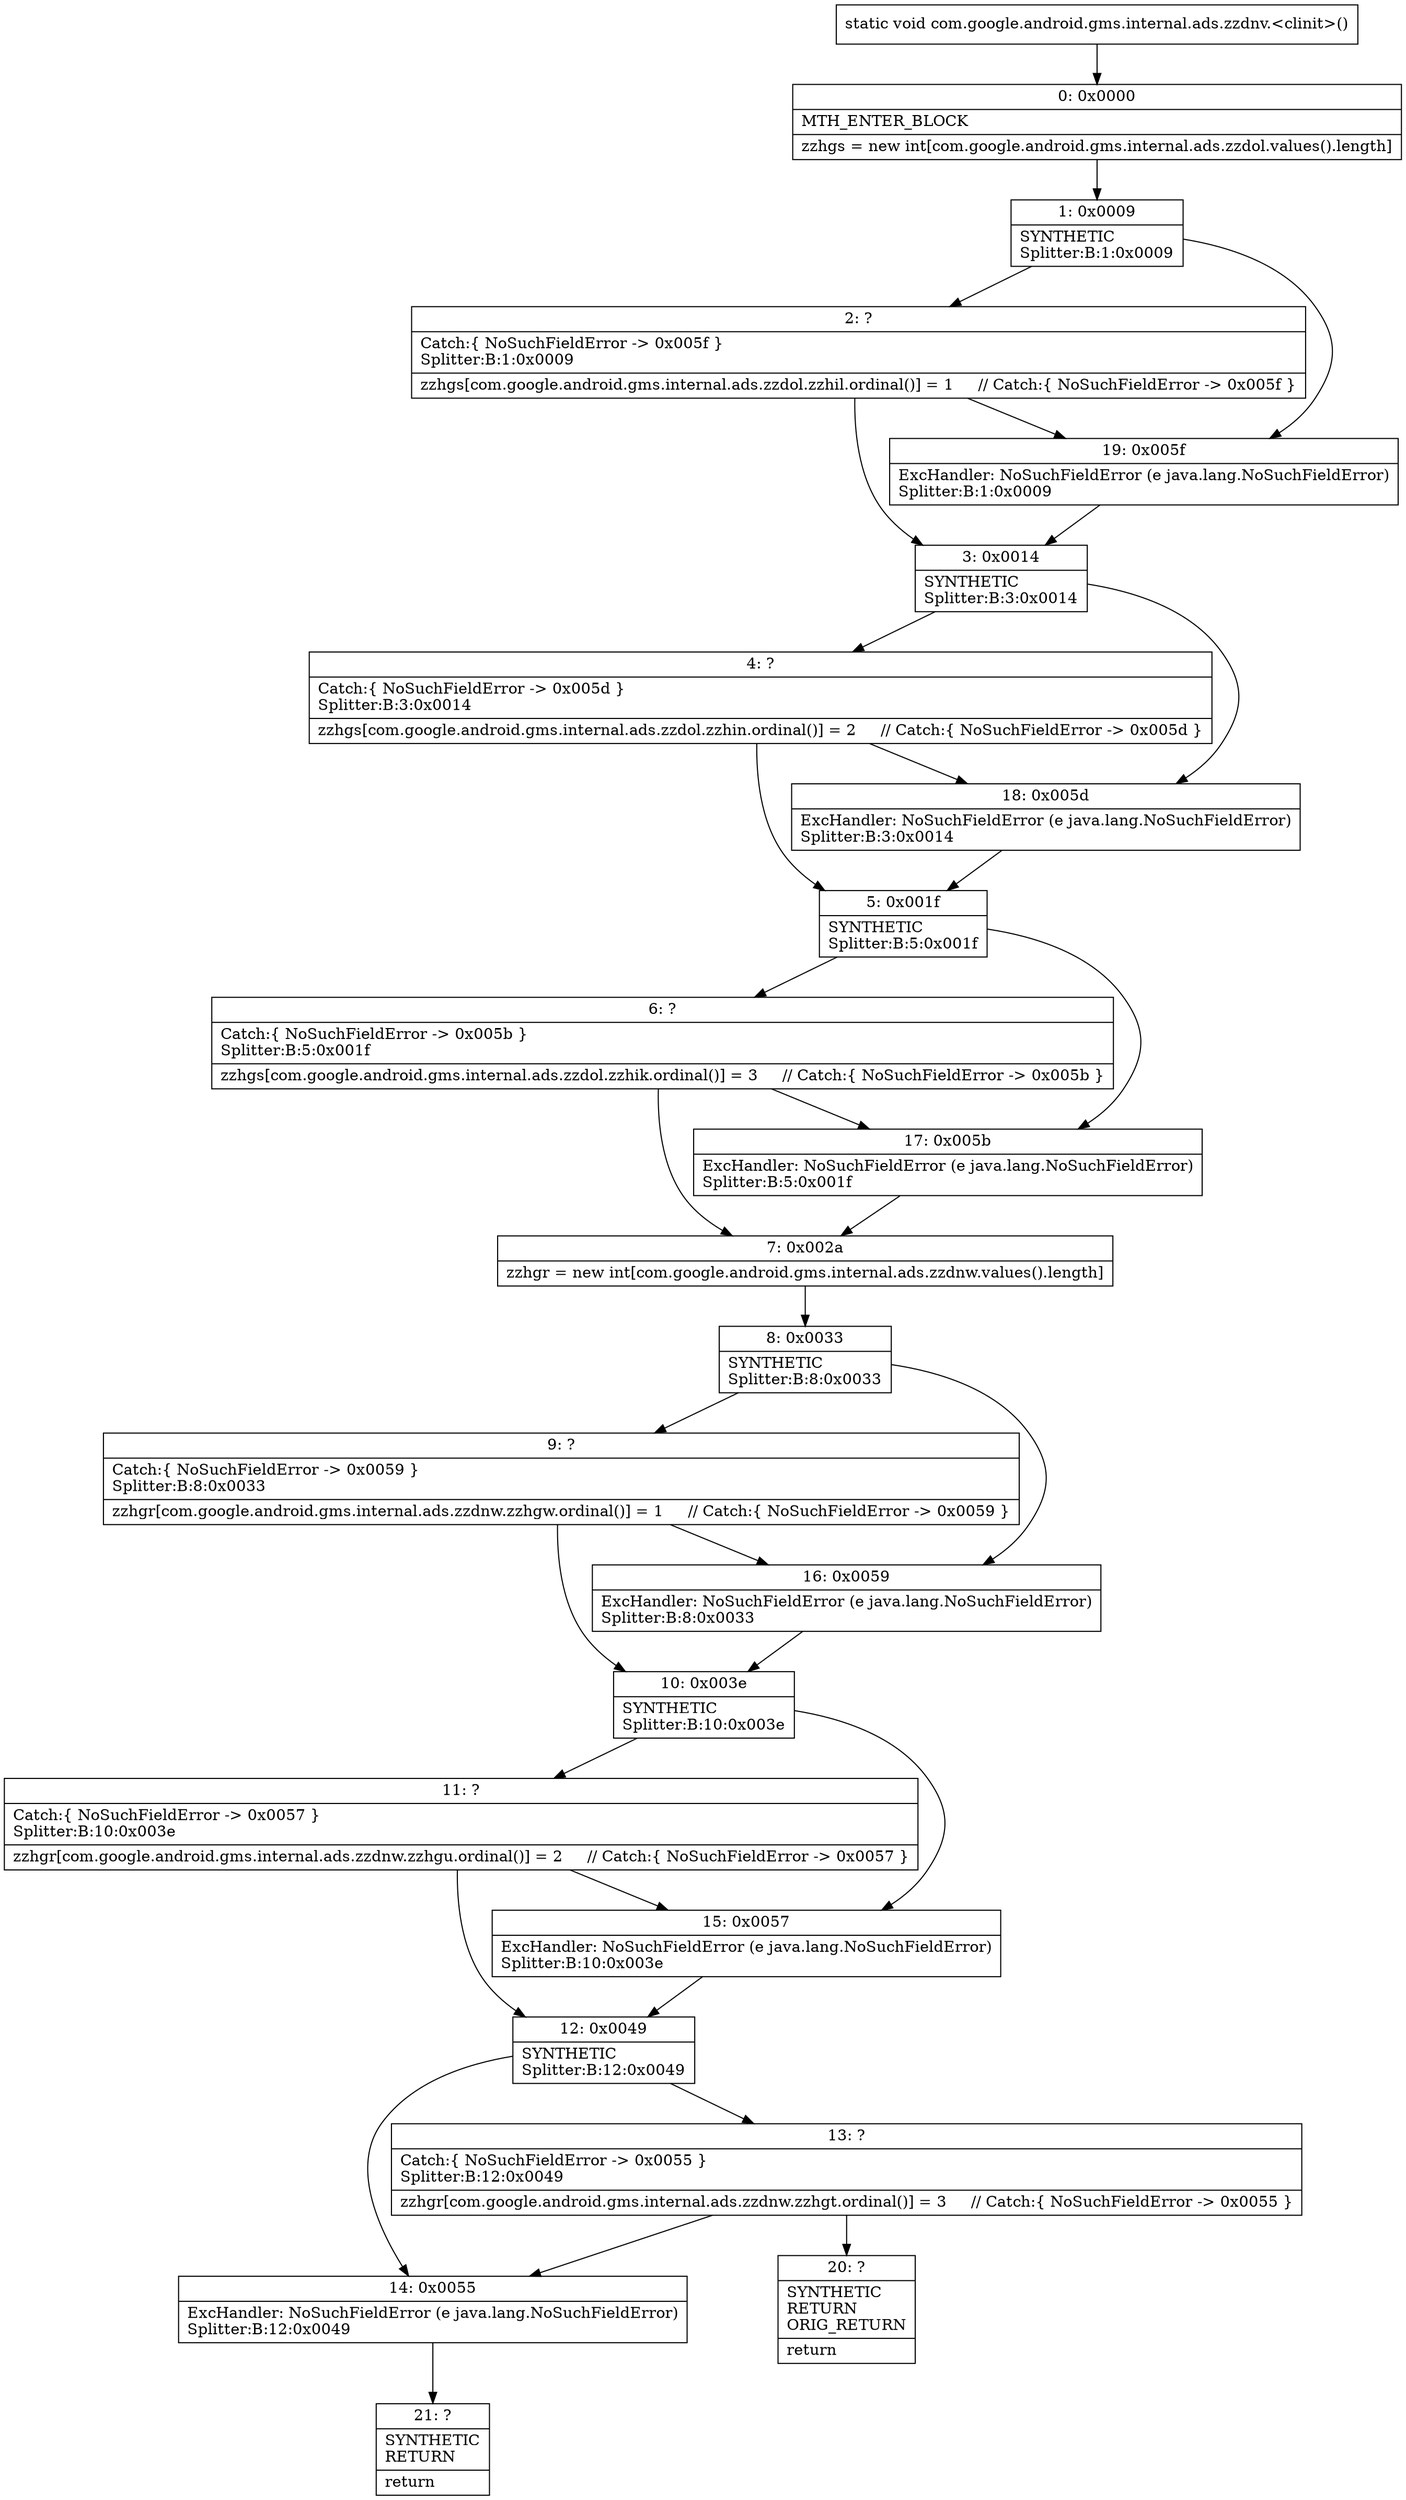 digraph "CFG forcom.google.android.gms.internal.ads.zzdnv.\<clinit\>()V" {
Node_0 [shape=record,label="{0\:\ 0x0000|MTH_ENTER_BLOCK\l|zzhgs = new int[com.google.android.gms.internal.ads.zzdol.values().length]\l}"];
Node_1 [shape=record,label="{1\:\ 0x0009|SYNTHETIC\lSplitter:B:1:0x0009\l}"];
Node_2 [shape=record,label="{2\:\ ?|Catch:\{ NoSuchFieldError \-\> 0x005f \}\lSplitter:B:1:0x0009\l|zzhgs[com.google.android.gms.internal.ads.zzdol.zzhil.ordinal()] = 1     \/\/ Catch:\{ NoSuchFieldError \-\> 0x005f \}\l}"];
Node_3 [shape=record,label="{3\:\ 0x0014|SYNTHETIC\lSplitter:B:3:0x0014\l}"];
Node_4 [shape=record,label="{4\:\ ?|Catch:\{ NoSuchFieldError \-\> 0x005d \}\lSplitter:B:3:0x0014\l|zzhgs[com.google.android.gms.internal.ads.zzdol.zzhin.ordinal()] = 2     \/\/ Catch:\{ NoSuchFieldError \-\> 0x005d \}\l}"];
Node_5 [shape=record,label="{5\:\ 0x001f|SYNTHETIC\lSplitter:B:5:0x001f\l}"];
Node_6 [shape=record,label="{6\:\ ?|Catch:\{ NoSuchFieldError \-\> 0x005b \}\lSplitter:B:5:0x001f\l|zzhgs[com.google.android.gms.internal.ads.zzdol.zzhik.ordinal()] = 3     \/\/ Catch:\{ NoSuchFieldError \-\> 0x005b \}\l}"];
Node_7 [shape=record,label="{7\:\ 0x002a|zzhgr = new int[com.google.android.gms.internal.ads.zzdnw.values().length]\l}"];
Node_8 [shape=record,label="{8\:\ 0x0033|SYNTHETIC\lSplitter:B:8:0x0033\l}"];
Node_9 [shape=record,label="{9\:\ ?|Catch:\{ NoSuchFieldError \-\> 0x0059 \}\lSplitter:B:8:0x0033\l|zzhgr[com.google.android.gms.internal.ads.zzdnw.zzhgw.ordinal()] = 1     \/\/ Catch:\{ NoSuchFieldError \-\> 0x0059 \}\l}"];
Node_10 [shape=record,label="{10\:\ 0x003e|SYNTHETIC\lSplitter:B:10:0x003e\l}"];
Node_11 [shape=record,label="{11\:\ ?|Catch:\{ NoSuchFieldError \-\> 0x0057 \}\lSplitter:B:10:0x003e\l|zzhgr[com.google.android.gms.internal.ads.zzdnw.zzhgu.ordinal()] = 2     \/\/ Catch:\{ NoSuchFieldError \-\> 0x0057 \}\l}"];
Node_12 [shape=record,label="{12\:\ 0x0049|SYNTHETIC\lSplitter:B:12:0x0049\l}"];
Node_13 [shape=record,label="{13\:\ ?|Catch:\{ NoSuchFieldError \-\> 0x0055 \}\lSplitter:B:12:0x0049\l|zzhgr[com.google.android.gms.internal.ads.zzdnw.zzhgt.ordinal()] = 3     \/\/ Catch:\{ NoSuchFieldError \-\> 0x0055 \}\l}"];
Node_14 [shape=record,label="{14\:\ 0x0055|ExcHandler: NoSuchFieldError (e java.lang.NoSuchFieldError)\lSplitter:B:12:0x0049\l}"];
Node_15 [shape=record,label="{15\:\ 0x0057|ExcHandler: NoSuchFieldError (e java.lang.NoSuchFieldError)\lSplitter:B:10:0x003e\l}"];
Node_16 [shape=record,label="{16\:\ 0x0059|ExcHandler: NoSuchFieldError (e java.lang.NoSuchFieldError)\lSplitter:B:8:0x0033\l}"];
Node_17 [shape=record,label="{17\:\ 0x005b|ExcHandler: NoSuchFieldError (e java.lang.NoSuchFieldError)\lSplitter:B:5:0x001f\l}"];
Node_18 [shape=record,label="{18\:\ 0x005d|ExcHandler: NoSuchFieldError (e java.lang.NoSuchFieldError)\lSplitter:B:3:0x0014\l}"];
Node_19 [shape=record,label="{19\:\ 0x005f|ExcHandler: NoSuchFieldError (e java.lang.NoSuchFieldError)\lSplitter:B:1:0x0009\l}"];
Node_20 [shape=record,label="{20\:\ ?|SYNTHETIC\lRETURN\lORIG_RETURN\l|return\l}"];
Node_21 [shape=record,label="{21\:\ ?|SYNTHETIC\lRETURN\l|return\l}"];
MethodNode[shape=record,label="{static void com.google.android.gms.internal.ads.zzdnv.\<clinit\>() }"];
MethodNode -> Node_0;
Node_0 -> Node_1;
Node_1 -> Node_2;
Node_1 -> Node_19;
Node_2 -> Node_3;
Node_2 -> Node_19;
Node_3 -> Node_4;
Node_3 -> Node_18;
Node_4 -> Node_5;
Node_4 -> Node_18;
Node_5 -> Node_6;
Node_5 -> Node_17;
Node_6 -> Node_7;
Node_6 -> Node_17;
Node_7 -> Node_8;
Node_8 -> Node_9;
Node_8 -> Node_16;
Node_9 -> Node_10;
Node_9 -> Node_16;
Node_10 -> Node_11;
Node_10 -> Node_15;
Node_11 -> Node_12;
Node_11 -> Node_15;
Node_12 -> Node_13;
Node_12 -> Node_14;
Node_13 -> Node_14;
Node_13 -> Node_20;
Node_14 -> Node_21;
Node_15 -> Node_12;
Node_16 -> Node_10;
Node_17 -> Node_7;
Node_18 -> Node_5;
Node_19 -> Node_3;
}

